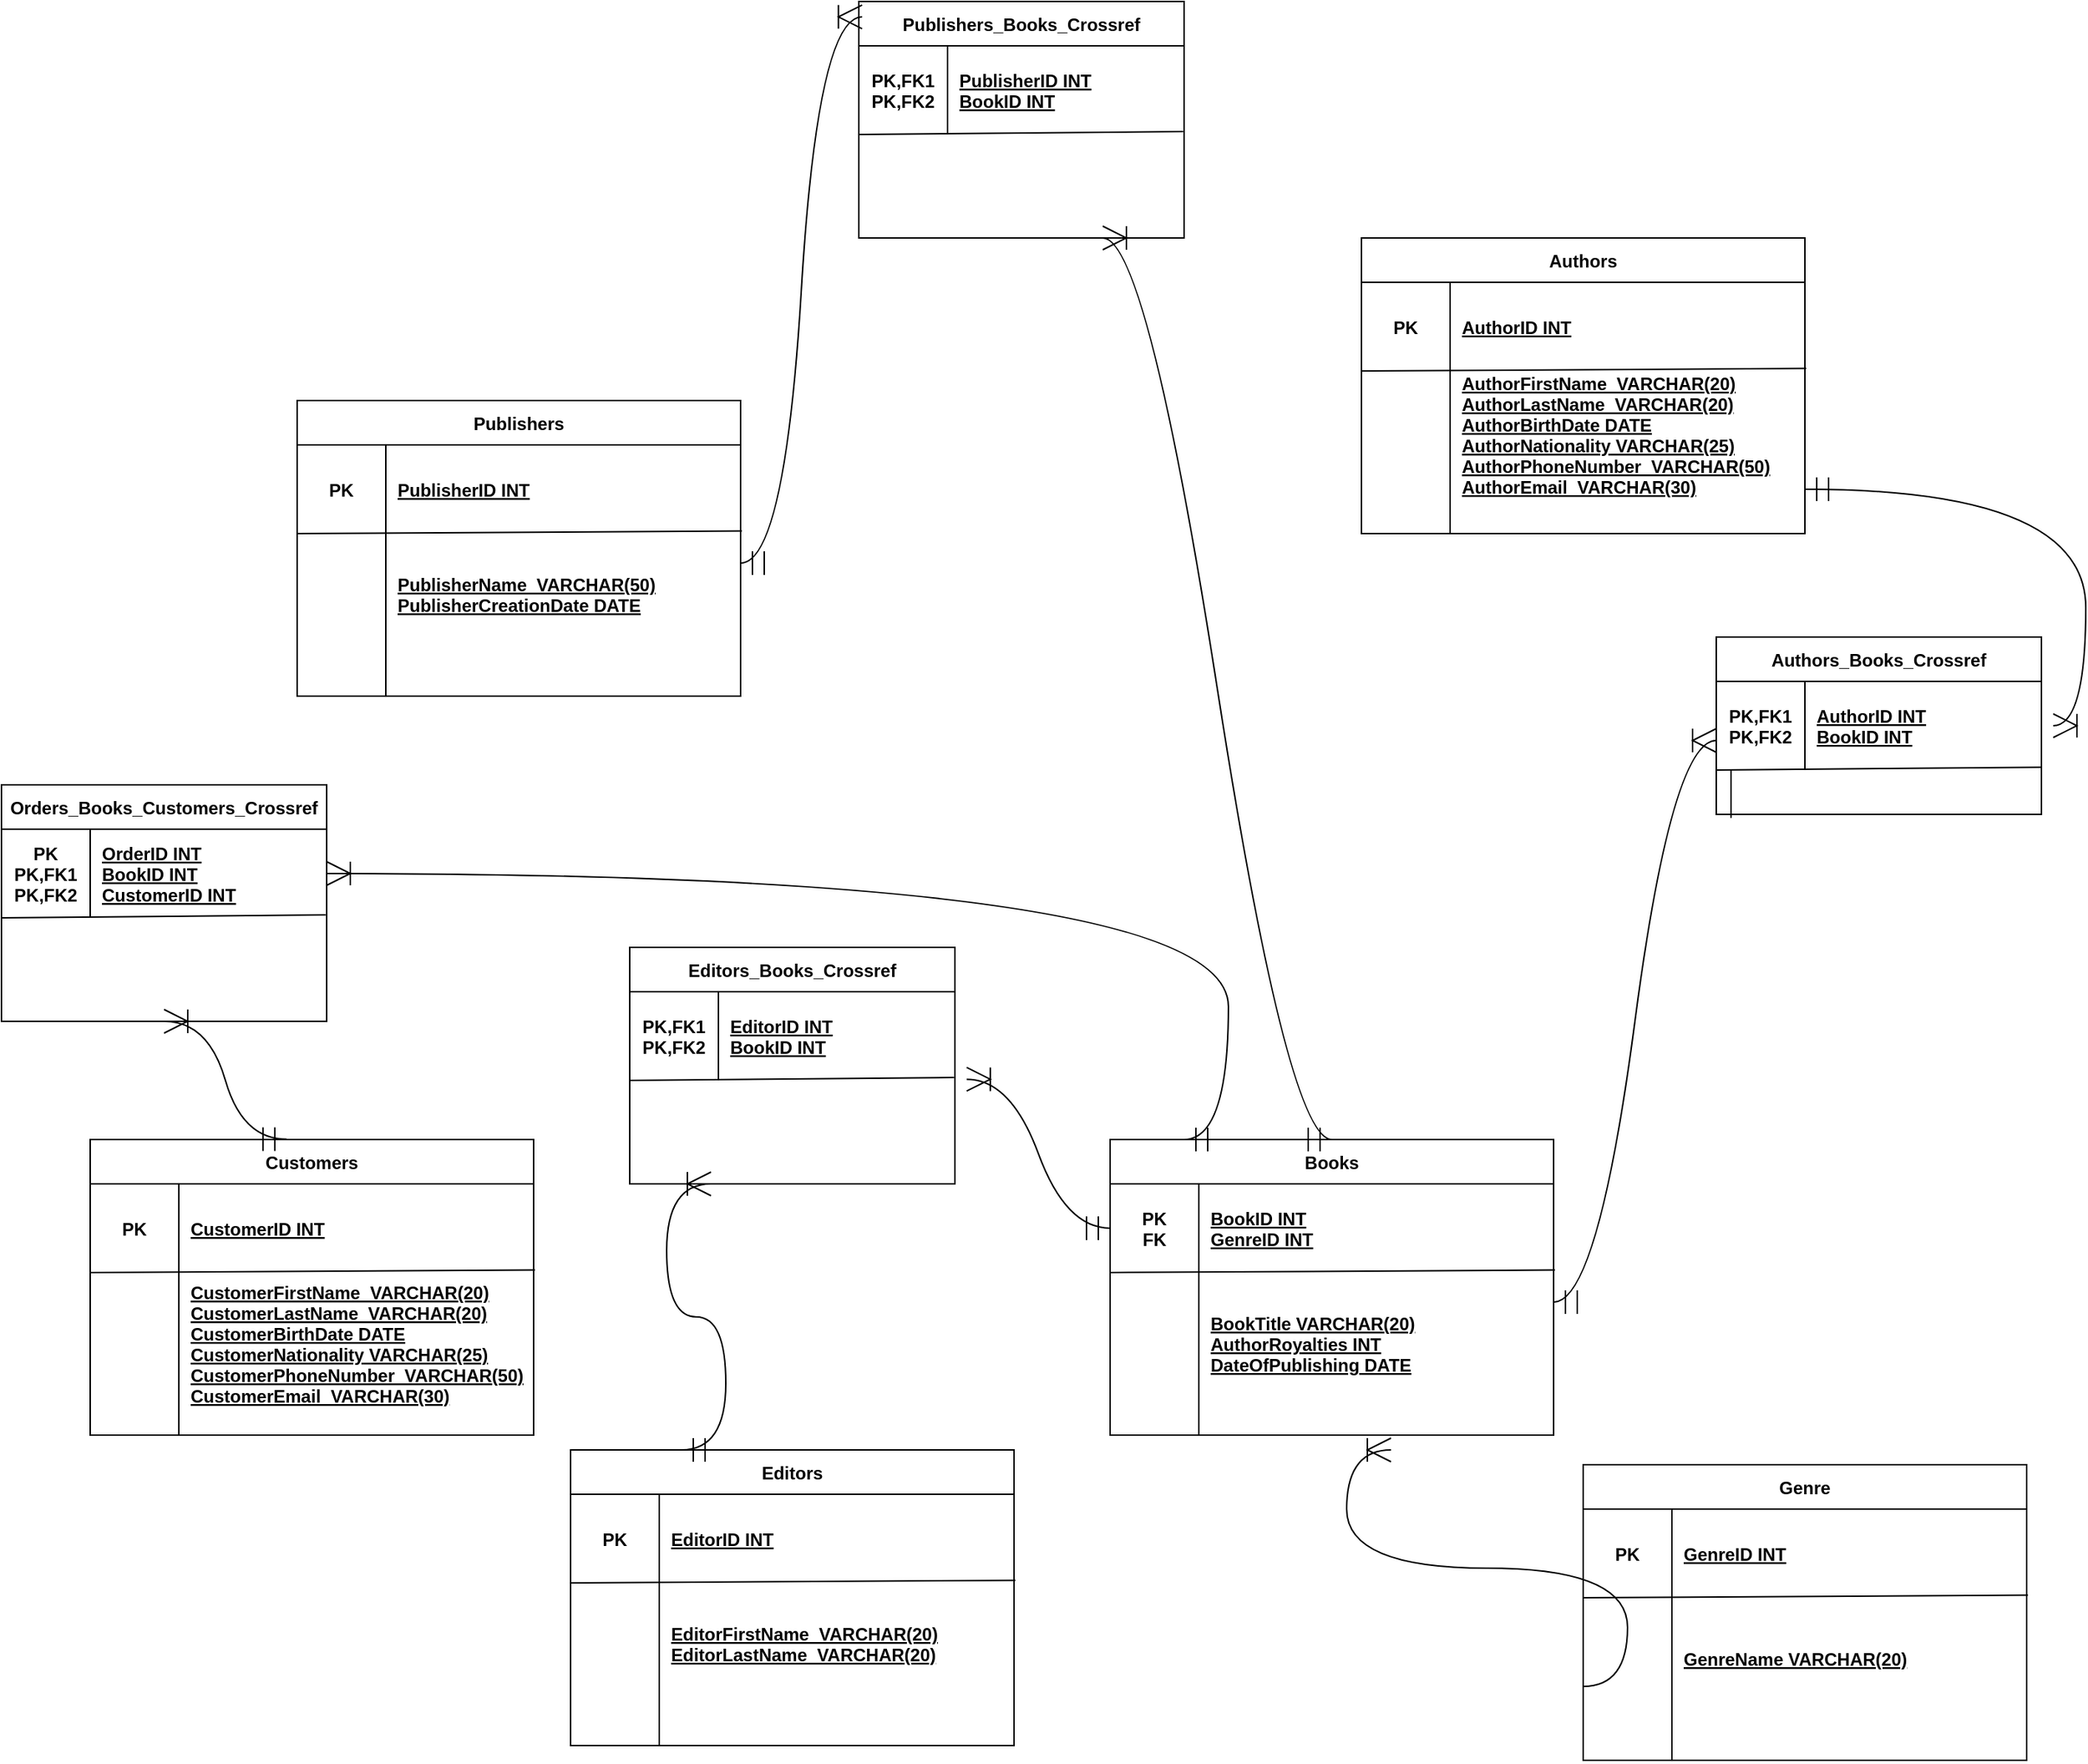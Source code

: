 <mxfile version="16.6.5" type="device"><diagram id="R2lEEEUBdFMjLlhIrx00" name="Page-1"><mxGraphModel dx="4261" dy="3527" grid="1" gridSize="10" guides="1" tooltips="1" connect="1" arrows="1" fold="1" page="1" pageScale="1" pageWidth="850" pageHeight="1100" math="0" shadow="0" extFonts="Permanent Marker^https://fonts.googleapis.com/css?family=Permanent+Marker"><root><mxCell id="0"/><mxCell id="1" parent="0"/><mxCell id="rNgNOuuH2XSF2siaBSxz-33" value="Orders_Books_Customers_Crossref" style="shape=table;startSize=30;container=1;collapsible=1;childLayout=tableLayout;fixedRows=1;rowLines=0;fontStyle=1;align=center;resizeLast=1;hachureGap=4;" vertex="1" parent="1"><mxGeometry x="40" y="220" width="220" height="160.0" as="geometry"/></mxCell><mxCell id="rNgNOuuH2XSF2siaBSxz-34" value="" style="shape=tableRow;horizontal=0;startSize=0;swimlaneHead=0;swimlaneBody=0;fillColor=none;collapsible=0;dropTarget=0;points=[[0,0.5],[1,0.5]];portConstraint=eastwest;top=0;left=0;right=0;bottom=0;hachureGap=4;" vertex="1" parent="rNgNOuuH2XSF2siaBSxz-33"><mxGeometry y="30" width="220" height="60" as="geometry"/></mxCell><mxCell id="rNgNOuuH2XSF2siaBSxz-35" value="PK&#10;PK,FK1&#10;PK,FK2" style="shape=partialRectangle;connectable=0;fillColor=none;top=0;left=0;bottom=0;right=0;fontStyle=1;overflow=hidden;hachureGap=4;" vertex="1" parent="rNgNOuuH2XSF2siaBSxz-34"><mxGeometry width="60" height="60" as="geometry"><mxRectangle width="60" height="60" as="alternateBounds"/></mxGeometry></mxCell><mxCell id="rNgNOuuH2XSF2siaBSxz-36" value="OrderID INT&#10;BookID INT&#10;CustomerID INT" style="shape=partialRectangle;connectable=0;fillColor=none;top=0;left=0;bottom=0;right=0;align=left;spacingLeft=6;fontStyle=5;overflow=hidden;hachureGap=4;" vertex="1" parent="rNgNOuuH2XSF2siaBSxz-34"><mxGeometry x="60" width="160" height="60" as="geometry"><mxRectangle width="160" height="60" as="alternateBounds"/></mxGeometry></mxCell><mxCell id="rNgNOuuH2XSF2siaBSxz-49" value="" style="endArrow=none;html=1;rounded=0;startSize=14;endSize=14;sourcePerimeterSpacing=8;targetPerimeterSpacing=8;curved=1;entryX=0.997;entryY=-0.05;entryDx=0;entryDy=0;entryPerimeter=0;exitX=0;exitY=0;exitDx=0;exitDy=0;exitPerimeter=0;" edge="1" parent="rNgNOuuH2XSF2siaBSxz-33"><mxGeometry relative="1" as="geometry"><mxPoint y="90" as="sourcePoint"/><mxPoint x="219.34" y="88" as="targetPoint"/></mxGeometry></mxCell><mxCell id="rNgNOuuH2XSF2siaBSxz-50" value="Customers" style="shape=table;startSize=30;container=1;collapsible=1;childLayout=tableLayout;fixedRows=1;rowLines=0;fontStyle=1;align=center;resizeLast=1;hachureGap=4;" vertex="1" parent="1"><mxGeometry x="100" y="460" width="300" height="200" as="geometry"/></mxCell><mxCell id="rNgNOuuH2XSF2siaBSxz-51" value="" style="shape=tableRow;horizontal=0;startSize=0;swimlaneHead=0;swimlaneBody=0;fillColor=none;collapsible=0;dropTarget=0;points=[[0,0.5],[1,0.5]];portConstraint=eastwest;top=0;left=0;right=0;bottom=0;hachureGap=4;" vertex="1" parent="rNgNOuuH2XSF2siaBSxz-50"><mxGeometry y="30" width="300" height="60" as="geometry"/></mxCell><mxCell id="rNgNOuuH2XSF2siaBSxz-52" value="PK" style="shape=partialRectangle;connectable=0;fillColor=none;top=0;left=0;bottom=0;right=0;fontStyle=1;overflow=hidden;hachureGap=4;" vertex="1" parent="rNgNOuuH2XSF2siaBSxz-51"><mxGeometry width="60" height="60" as="geometry"><mxRectangle width="60" height="60" as="alternateBounds"/></mxGeometry></mxCell><mxCell id="rNgNOuuH2XSF2siaBSxz-53" value="CustomerID INT" style="shape=partialRectangle;connectable=0;fillColor=none;top=0;left=0;bottom=0;right=0;align=left;spacingLeft=6;fontStyle=5;overflow=hidden;hachureGap=4;" vertex="1" parent="rNgNOuuH2XSF2siaBSxz-51"><mxGeometry x="60" width="240" height="60" as="geometry"><mxRectangle width="240" height="60" as="alternateBounds"/></mxGeometry></mxCell><mxCell id="rNgNOuuH2XSF2siaBSxz-54" value="" style="endArrow=none;html=1;rounded=0;startSize=14;endSize=14;sourcePerimeterSpacing=8;targetPerimeterSpacing=8;curved=1;entryX=1.003;entryY=0.971;entryDx=0;entryDy=0;entryPerimeter=0;exitX=0;exitY=0;exitDx=0;exitDy=0;exitPerimeter=0;" edge="1" parent="rNgNOuuH2XSF2siaBSxz-50" target="rNgNOuuH2XSF2siaBSxz-51"><mxGeometry relative="1" as="geometry"><mxPoint y="90" as="sourcePoint"/><mxPoint x="219.34" y="88" as="targetPoint"/></mxGeometry></mxCell><mxCell id="rNgNOuuH2XSF2siaBSxz-56" value="CustomerFirstName  VARCHAR(20)&#10;CustomerLastName  VARCHAR(20)&#10;CustomerBirthDate DATE&#10;CustomerNationality VARCHAR(25)&#10;CustomerPhoneNumber  VARCHAR(50)&#10;CustomerEmail  VARCHAR(30)&#10;" style="shape=partialRectangle;connectable=0;fillColor=none;top=0;left=0;bottom=0;right=0;align=left;spacingLeft=6;fontStyle=5;overflow=hidden;hachureGap=4;" vertex="1" parent="1"><mxGeometry x="160" y="550" width="240" height="110" as="geometry"><mxRectangle width="160" height="60" as="alternateBounds"/></mxGeometry></mxCell><mxCell id="rNgNOuuH2XSF2siaBSxz-57" value="" style="endArrow=none;html=1;rounded=0;startSize=14;endSize=14;sourcePerimeterSpacing=8;targetPerimeterSpacing=8;curved=1;" edge="1" parent="1"><mxGeometry relative="1" as="geometry"><mxPoint x="160" y="550" as="sourcePoint"/><mxPoint x="160" y="660" as="targetPoint"/></mxGeometry></mxCell><mxCell id="rNgNOuuH2XSF2siaBSxz-64" value="Editors" style="shape=table;startSize=30;container=1;collapsible=1;childLayout=tableLayout;fixedRows=1;rowLines=0;fontStyle=1;align=center;resizeLast=1;hachureGap=4;" vertex="1" parent="1"><mxGeometry x="425" y="670" width="300" height="200" as="geometry"/></mxCell><mxCell id="rNgNOuuH2XSF2siaBSxz-65" value="" style="shape=tableRow;horizontal=0;startSize=0;swimlaneHead=0;swimlaneBody=0;fillColor=none;collapsible=0;dropTarget=0;points=[[0,0.5],[1,0.5]];portConstraint=eastwest;top=0;left=0;right=0;bottom=0;hachureGap=4;" vertex="1" parent="rNgNOuuH2XSF2siaBSxz-64"><mxGeometry y="30" width="300" height="60" as="geometry"/></mxCell><mxCell id="rNgNOuuH2XSF2siaBSxz-66" value="PK" style="shape=partialRectangle;connectable=0;fillColor=none;top=0;left=0;bottom=0;right=0;fontStyle=1;overflow=hidden;hachureGap=4;" vertex="1" parent="rNgNOuuH2XSF2siaBSxz-65"><mxGeometry width="60" height="60" as="geometry"><mxRectangle width="60" height="60" as="alternateBounds"/></mxGeometry></mxCell><mxCell id="rNgNOuuH2XSF2siaBSxz-67" value="EditorID INT" style="shape=partialRectangle;connectable=0;fillColor=none;top=0;left=0;bottom=0;right=0;align=left;spacingLeft=6;fontStyle=5;overflow=hidden;hachureGap=4;" vertex="1" parent="rNgNOuuH2XSF2siaBSxz-65"><mxGeometry x="60" width="240" height="60" as="geometry"><mxRectangle width="240" height="60" as="alternateBounds"/></mxGeometry></mxCell><mxCell id="rNgNOuuH2XSF2siaBSxz-68" value="" style="endArrow=none;html=1;rounded=0;startSize=14;endSize=14;sourcePerimeterSpacing=8;targetPerimeterSpacing=8;curved=1;entryX=1.003;entryY=0.971;entryDx=0;entryDy=0;entryPerimeter=0;exitX=0;exitY=0;exitDx=0;exitDy=0;exitPerimeter=0;" edge="1" parent="rNgNOuuH2XSF2siaBSxz-64" target="rNgNOuuH2XSF2siaBSxz-65"><mxGeometry relative="1" as="geometry"><mxPoint y="90" as="sourcePoint"/><mxPoint x="219.34" y="88" as="targetPoint"/></mxGeometry></mxCell><mxCell id="rNgNOuuH2XSF2siaBSxz-69" value="EditorFirstName  VARCHAR(20)&#10;EditorLastName  VARCHAR(20)&#10;&#10;" style="shape=partialRectangle;connectable=0;fillColor=none;top=0;left=0;bottom=0;right=0;align=left;spacingLeft=6;fontStyle=5;overflow=hidden;hachureGap=4;" vertex="1" parent="1"><mxGeometry x="485" y="760" width="240" height="110" as="geometry"><mxRectangle width="160" height="60" as="alternateBounds"/></mxGeometry></mxCell><mxCell id="rNgNOuuH2XSF2siaBSxz-70" value="" style="endArrow=none;html=1;rounded=0;startSize=14;endSize=14;sourcePerimeterSpacing=8;targetPerimeterSpacing=8;curved=1;" edge="1" parent="1"><mxGeometry relative="1" as="geometry"><mxPoint x="485" y="760" as="sourcePoint"/><mxPoint x="485" y="870" as="targetPoint"/></mxGeometry></mxCell><mxCell id="rNgNOuuH2XSF2siaBSxz-85" value="Editors_Books_Crossref" style="shape=table;startSize=30;container=1;collapsible=1;childLayout=tableLayout;fixedRows=1;rowLines=0;fontStyle=1;align=center;resizeLast=1;hachureGap=4;" vertex="1" parent="1"><mxGeometry x="465" y="330" width="220" height="160.0" as="geometry"/></mxCell><mxCell id="rNgNOuuH2XSF2siaBSxz-86" value="" style="shape=tableRow;horizontal=0;startSize=0;swimlaneHead=0;swimlaneBody=0;fillColor=none;collapsible=0;dropTarget=0;points=[[0,0.5],[1,0.5]];portConstraint=eastwest;top=0;left=0;right=0;bottom=0;hachureGap=4;" vertex="1" parent="rNgNOuuH2XSF2siaBSxz-85"><mxGeometry y="30" width="220" height="60" as="geometry"/></mxCell><mxCell id="rNgNOuuH2XSF2siaBSxz-87" value="PK,FK1&#10;PK,FK2" style="shape=partialRectangle;connectable=0;fillColor=none;top=0;left=0;bottom=0;right=0;fontStyle=1;overflow=hidden;hachureGap=4;" vertex="1" parent="rNgNOuuH2XSF2siaBSxz-86"><mxGeometry width="60" height="60" as="geometry"><mxRectangle width="60" height="60" as="alternateBounds"/></mxGeometry></mxCell><mxCell id="rNgNOuuH2XSF2siaBSxz-88" value="EditorID INT&#10;BookID INT" style="shape=partialRectangle;connectable=0;fillColor=none;top=0;left=0;bottom=0;right=0;align=left;spacingLeft=6;fontStyle=5;overflow=hidden;hachureGap=4;" vertex="1" parent="rNgNOuuH2XSF2siaBSxz-86"><mxGeometry x="60" width="160" height="60" as="geometry"><mxRectangle width="160" height="60" as="alternateBounds"/></mxGeometry></mxCell><mxCell id="rNgNOuuH2XSF2siaBSxz-89" value="" style="endArrow=none;html=1;rounded=0;startSize=14;endSize=14;sourcePerimeterSpacing=8;targetPerimeterSpacing=8;curved=1;entryX=0.997;entryY=-0.05;entryDx=0;entryDy=0;entryPerimeter=0;exitX=0;exitY=0;exitDx=0;exitDy=0;exitPerimeter=0;" edge="1" parent="rNgNOuuH2XSF2siaBSxz-85"><mxGeometry relative="1" as="geometry"><mxPoint y="90" as="sourcePoint"/><mxPoint x="219.34" y="88" as="targetPoint"/></mxGeometry></mxCell><mxCell id="rNgNOuuH2XSF2siaBSxz-90" value="Publishers" style="shape=table;startSize=30;container=1;collapsible=1;childLayout=tableLayout;fixedRows=1;rowLines=0;fontStyle=1;align=center;resizeLast=1;hachureGap=4;" vertex="1" parent="1"><mxGeometry x="240" y="-40" width="300" height="200" as="geometry"/></mxCell><mxCell id="rNgNOuuH2XSF2siaBSxz-91" value="" style="shape=tableRow;horizontal=0;startSize=0;swimlaneHead=0;swimlaneBody=0;fillColor=none;collapsible=0;dropTarget=0;points=[[0,0.5],[1,0.5]];portConstraint=eastwest;top=0;left=0;right=0;bottom=0;hachureGap=4;" vertex="1" parent="rNgNOuuH2XSF2siaBSxz-90"><mxGeometry y="30" width="300" height="60" as="geometry"/></mxCell><mxCell id="rNgNOuuH2XSF2siaBSxz-92" value="PK" style="shape=partialRectangle;connectable=0;fillColor=none;top=0;left=0;bottom=0;right=0;fontStyle=1;overflow=hidden;hachureGap=4;" vertex="1" parent="rNgNOuuH2XSF2siaBSxz-91"><mxGeometry width="60" height="60" as="geometry"><mxRectangle width="60" height="60" as="alternateBounds"/></mxGeometry></mxCell><mxCell id="rNgNOuuH2XSF2siaBSxz-93" value="PublisherID INT" style="shape=partialRectangle;connectable=0;fillColor=none;top=0;left=0;bottom=0;right=0;align=left;spacingLeft=6;fontStyle=5;overflow=hidden;hachureGap=4;" vertex="1" parent="rNgNOuuH2XSF2siaBSxz-91"><mxGeometry x="60" width="240" height="60" as="geometry"><mxRectangle width="240" height="60" as="alternateBounds"/></mxGeometry></mxCell><mxCell id="rNgNOuuH2XSF2siaBSxz-94" value="" style="endArrow=none;html=1;rounded=0;startSize=14;endSize=14;sourcePerimeterSpacing=8;targetPerimeterSpacing=8;curved=1;entryX=1.003;entryY=0.971;entryDx=0;entryDy=0;entryPerimeter=0;exitX=0;exitY=0;exitDx=0;exitDy=0;exitPerimeter=0;" edge="1" parent="rNgNOuuH2XSF2siaBSxz-90" target="rNgNOuuH2XSF2siaBSxz-91"><mxGeometry relative="1" as="geometry"><mxPoint y="90" as="sourcePoint"/><mxPoint x="219.34" y="88" as="targetPoint"/></mxGeometry></mxCell><mxCell id="rNgNOuuH2XSF2siaBSxz-95" value="PublisherName  VARCHAR(50)&#10;PublisherCreationDate DATE&#10;&#10;" style="shape=partialRectangle;connectable=0;fillColor=none;top=0;left=0;bottom=0;right=0;align=left;spacingLeft=6;fontStyle=5;overflow=hidden;hachureGap=4;" vertex="1" parent="1"><mxGeometry x="300" y="50" width="240" height="110" as="geometry"><mxRectangle width="160" height="60" as="alternateBounds"/></mxGeometry></mxCell><mxCell id="rNgNOuuH2XSF2siaBSxz-96" value="" style="endArrow=none;html=1;rounded=0;startSize=14;endSize=14;sourcePerimeterSpacing=8;targetPerimeterSpacing=8;curved=1;" edge="1" parent="1"><mxGeometry relative="1" as="geometry"><mxPoint x="300" y="50" as="sourcePoint"/><mxPoint x="300" y="160" as="targetPoint"/></mxGeometry></mxCell><mxCell id="rNgNOuuH2XSF2siaBSxz-97" value="Publishers_Books_Crossref" style="shape=table;startSize=30;container=1;collapsible=1;childLayout=tableLayout;fixedRows=1;rowLines=0;fontStyle=1;align=center;resizeLast=1;hachureGap=4;" vertex="1" parent="1"><mxGeometry x="620" y="-310" width="220" height="160.0" as="geometry"/></mxCell><mxCell id="rNgNOuuH2XSF2siaBSxz-98" value="" style="shape=tableRow;horizontal=0;startSize=0;swimlaneHead=0;swimlaneBody=0;fillColor=none;collapsible=0;dropTarget=0;points=[[0,0.5],[1,0.5]];portConstraint=eastwest;top=0;left=0;right=0;bottom=0;hachureGap=4;" vertex="1" parent="rNgNOuuH2XSF2siaBSxz-97"><mxGeometry y="30" width="220" height="60" as="geometry"/></mxCell><mxCell id="rNgNOuuH2XSF2siaBSxz-99" value="PK,FK1&#10;PK,FK2" style="shape=partialRectangle;connectable=0;fillColor=none;top=0;left=0;bottom=0;right=0;fontStyle=1;overflow=hidden;hachureGap=4;" vertex="1" parent="rNgNOuuH2XSF2siaBSxz-98"><mxGeometry width="60" height="60" as="geometry"><mxRectangle width="60" height="60" as="alternateBounds"/></mxGeometry></mxCell><mxCell id="rNgNOuuH2XSF2siaBSxz-100" value="PublisherID INT&#10;BookID INT" style="shape=partialRectangle;connectable=0;fillColor=none;top=0;left=0;bottom=0;right=0;align=left;spacingLeft=6;fontStyle=5;overflow=hidden;hachureGap=4;" vertex="1" parent="rNgNOuuH2XSF2siaBSxz-98"><mxGeometry x="60" width="160" height="60" as="geometry"><mxRectangle width="160" height="60" as="alternateBounds"/></mxGeometry></mxCell><mxCell id="rNgNOuuH2XSF2siaBSxz-101" value="" style="endArrow=none;html=1;rounded=0;startSize=14;endSize=14;sourcePerimeterSpacing=8;targetPerimeterSpacing=8;curved=1;entryX=0.997;entryY=-0.05;entryDx=0;entryDy=0;entryPerimeter=0;exitX=0;exitY=0;exitDx=0;exitDy=0;exitPerimeter=0;" edge="1" parent="rNgNOuuH2XSF2siaBSxz-97"><mxGeometry relative="1" as="geometry"><mxPoint y="90" as="sourcePoint"/><mxPoint x="219.34" y="88" as="targetPoint"/></mxGeometry></mxCell><mxCell id="rNgNOuuH2XSF2siaBSxz-102" value="Books" style="shape=table;startSize=30;container=1;collapsible=1;childLayout=tableLayout;fixedRows=1;rowLines=0;fontStyle=1;align=center;resizeLast=1;hachureGap=4;" vertex="1" parent="1"><mxGeometry x="790" y="460" width="300" height="200" as="geometry"/></mxCell><mxCell id="rNgNOuuH2XSF2siaBSxz-103" value="" style="shape=tableRow;horizontal=0;startSize=0;swimlaneHead=0;swimlaneBody=0;fillColor=none;collapsible=0;dropTarget=0;points=[[0,0.5],[1,0.5]];portConstraint=eastwest;top=0;left=0;right=0;bottom=0;hachureGap=4;" vertex="1" parent="rNgNOuuH2XSF2siaBSxz-102"><mxGeometry y="30" width="300" height="60" as="geometry"/></mxCell><mxCell id="rNgNOuuH2XSF2siaBSxz-104" value="PK&#10;FK" style="shape=partialRectangle;connectable=0;fillColor=none;top=0;left=0;bottom=0;right=0;fontStyle=1;overflow=hidden;hachureGap=4;" vertex="1" parent="rNgNOuuH2XSF2siaBSxz-103"><mxGeometry width="60" height="60" as="geometry"><mxRectangle width="60" height="60" as="alternateBounds"/></mxGeometry></mxCell><mxCell id="rNgNOuuH2XSF2siaBSxz-105" value="BookID INT&#10;GenreID INT" style="shape=partialRectangle;connectable=0;fillColor=none;top=0;left=0;bottom=0;right=0;align=left;spacingLeft=6;fontStyle=5;overflow=hidden;hachureGap=4;" vertex="1" parent="rNgNOuuH2XSF2siaBSxz-103"><mxGeometry x="60" width="240" height="60" as="geometry"><mxRectangle width="240" height="60" as="alternateBounds"/></mxGeometry></mxCell><mxCell id="rNgNOuuH2XSF2siaBSxz-106" value="" style="endArrow=none;html=1;rounded=0;startSize=14;endSize=14;sourcePerimeterSpacing=8;targetPerimeterSpacing=8;curved=1;entryX=1.003;entryY=0.971;entryDx=0;entryDy=0;entryPerimeter=0;exitX=0;exitY=0;exitDx=0;exitDy=0;exitPerimeter=0;" edge="1" parent="rNgNOuuH2XSF2siaBSxz-102" target="rNgNOuuH2XSF2siaBSxz-103"><mxGeometry relative="1" as="geometry"><mxPoint y="90" as="sourcePoint"/><mxPoint x="219.34" y="88" as="targetPoint"/></mxGeometry></mxCell><mxCell id="rNgNOuuH2XSF2siaBSxz-107" value="BookTitle VARCHAR(20)&#10;AuthorRoyalties INT&#10;DateOfPublishing DATE&#10;" style="shape=partialRectangle;connectable=0;fillColor=none;top=0;left=0;bottom=0;right=0;align=left;spacingLeft=6;fontStyle=5;overflow=hidden;hachureGap=4;" vertex="1" parent="1"><mxGeometry x="850" y="550" width="240" height="110" as="geometry"><mxRectangle width="160" height="60" as="alternateBounds"/></mxGeometry></mxCell><mxCell id="rNgNOuuH2XSF2siaBSxz-108" value="" style="endArrow=none;html=1;rounded=0;startSize=14;endSize=14;sourcePerimeterSpacing=8;targetPerimeterSpacing=8;curved=1;" edge="1" parent="1"><mxGeometry relative="1" as="geometry"><mxPoint x="850" y="550.0" as="sourcePoint"/><mxPoint x="850" y="660" as="targetPoint"/></mxGeometry></mxCell><mxCell id="rNgNOuuH2XSF2siaBSxz-109" value="Genre" style="shape=table;startSize=30;container=1;collapsible=1;childLayout=tableLayout;fixedRows=1;rowLines=0;fontStyle=1;align=center;resizeLast=1;hachureGap=4;" vertex="1" parent="1"><mxGeometry x="1110" y="680" width="300" height="200" as="geometry"/></mxCell><mxCell id="rNgNOuuH2XSF2siaBSxz-110" value="" style="shape=tableRow;horizontal=0;startSize=0;swimlaneHead=0;swimlaneBody=0;fillColor=none;collapsible=0;dropTarget=0;points=[[0,0.5],[1,0.5]];portConstraint=eastwest;top=0;left=0;right=0;bottom=0;hachureGap=4;" vertex="1" parent="rNgNOuuH2XSF2siaBSxz-109"><mxGeometry y="30" width="300" height="60" as="geometry"/></mxCell><mxCell id="rNgNOuuH2XSF2siaBSxz-111" value="PK" style="shape=partialRectangle;connectable=0;fillColor=none;top=0;left=0;bottom=0;right=0;fontStyle=1;overflow=hidden;hachureGap=4;" vertex="1" parent="rNgNOuuH2XSF2siaBSxz-110"><mxGeometry width="60" height="60" as="geometry"><mxRectangle width="60" height="60" as="alternateBounds"/></mxGeometry></mxCell><mxCell id="rNgNOuuH2XSF2siaBSxz-112" value="GenreID INT" style="shape=partialRectangle;connectable=0;fillColor=none;top=0;left=0;bottom=0;right=0;align=left;spacingLeft=6;fontStyle=5;overflow=hidden;hachureGap=4;" vertex="1" parent="rNgNOuuH2XSF2siaBSxz-110"><mxGeometry x="60" width="240" height="60" as="geometry"><mxRectangle width="240" height="60" as="alternateBounds"/></mxGeometry></mxCell><mxCell id="rNgNOuuH2XSF2siaBSxz-113" value="" style="endArrow=none;html=1;rounded=0;startSize=14;endSize=14;sourcePerimeterSpacing=8;targetPerimeterSpacing=8;curved=1;entryX=1.003;entryY=0.971;entryDx=0;entryDy=0;entryPerimeter=0;exitX=0;exitY=0;exitDx=0;exitDy=0;exitPerimeter=0;" edge="1" parent="rNgNOuuH2XSF2siaBSxz-109" target="rNgNOuuH2XSF2siaBSxz-110"><mxGeometry relative="1" as="geometry"><mxPoint y="90" as="sourcePoint"/><mxPoint x="219.34" y="88" as="targetPoint"/></mxGeometry></mxCell><mxCell id="rNgNOuuH2XSF2siaBSxz-114" value="GenreName VARCHAR(20)&#10;&#10;" style="shape=partialRectangle;connectable=0;fillColor=none;top=0;left=0;bottom=0;right=0;align=left;spacingLeft=6;fontStyle=5;overflow=hidden;hachureGap=4;" vertex="1" parent="1"><mxGeometry x="1170" y="770" width="240" height="110" as="geometry"><mxRectangle width="160" height="60" as="alternateBounds"/></mxGeometry></mxCell><mxCell id="rNgNOuuH2XSF2siaBSxz-115" value="" style="endArrow=none;html=1;rounded=0;startSize=14;endSize=14;sourcePerimeterSpacing=8;targetPerimeterSpacing=8;curved=1;" edge="1" parent="1"><mxGeometry relative="1" as="geometry"><mxPoint x="1170" y="770.0" as="sourcePoint"/><mxPoint x="1170" y="880" as="targetPoint"/></mxGeometry></mxCell><mxCell id="rNgNOuuH2XSF2siaBSxz-116" value="Authors_Books_Crossref" style="shape=table;startSize=30;container=1;collapsible=1;childLayout=tableLayout;fixedRows=1;rowLines=0;fontStyle=1;align=center;resizeLast=1;hachureGap=4;" vertex="1" parent="1"><mxGeometry x="1200" y="120" width="220" height="120" as="geometry"/></mxCell><mxCell id="rNgNOuuH2XSF2siaBSxz-117" value="" style="shape=tableRow;horizontal=0;startSize=0;swimlaneHead=0;swimlaneBody=0;fillColor=none;collapsible=0;dropTarget=0;points=[[0,0.5],[1,0.5]];portConstraint=eastwest;top=0;left=0;right=0;bottom=0;hachureGap=4;" vertex="1" parent="rNgNOuuH2XSF2siaBSxz-116"><mxGeometry y="30" width="220" height="60" as="geometry"/></mxCell><mxCell id="rNgNOuuH2XSF2siaBSxz-118" value="PK,FK1&#10;PK,FK2" style="shape=partialRectangle;connectable=0;fillColor=none;top=0;left=0;bottom=0;right=0;fontStyle=1;overflow=hidden;hachureGap=4;" vertex="1" parent="rNgNOuuH2XSF2siaBSxz-117"><mxGeometry width="60" height="60" as="geometry"><mxRectangle width="60" height="60" as="alternateBounds"/></mxGeometry></mxCell><mxCell id="rNgNOuuH2XSF2siaBSxz-119" value="AuthorID INT&#10;BookID INT" style="shape=partialRectangle;connectable=0;fillColor=none;top=0;left=0;bottom=0;right=0;align=left;spacingLeft=6;fontStyle=5;overflow=hidden;hachureGap=4;" vertex="1" parent="rNgNOuuH2XSF2siaBSxz-117"><mxGeometry x="60" width="160" height="60" as="geometry"><mxRectangle width="160" height="60" as="alternateBounds"/></mxGeometry></mxCell><mxCell id="rNgNOuuH2XSF2siaBSxz-120" value="" style="endArrow=none;html=1;rounded=0;startSize=14;endSize=14;sourcePerimeterSpacing=8;targetPerimeterSpacing=8;curved=1;entryX=1;entryY=0.968;entryDx=0;entryDy=0;entryPerimeter=0;exitX=0;exitY=0;exitDx=0;exitDy=0;exitPerimeter=0;" edge="1" parent="rNgNOuuH2XSF2siaBSxz-116" target="rNgNOuuH2XSF2siaBSxz-117"><mxGeometry relative="1" as="geometry"><mxPoint y="90" as="sourcePoint"/><mxPoint x="219.34" y="88" as="targetPoint"/></mxGeometry></mxCell><mxCell id="rNgNOuuH2XSF2siaBSxz-121" value="Authors" style="shape=table;startSize=30;container=1;collapsible=1;childLayout=tableLayout;fixedRows=1;rowLines=0;fontStyle=1;align=center;resizeLast=1;hachureGap=4;" vertex="1" parent="1"><mxGeometry x="960" y="-150" width="300" height="200" as="geometry"/></mxCell><mxCell id="rNgNOuuH2XSF2siaBSxz-122" value="" style="shape=tableRow;horizontal=0;startSize=0;swimlaneHead=0;swimlaneBody=0;fillColor=none;collapsible=0;dropTarget=0;points=[[0,0.5],[1,0.5]];portConstraint=eastwest;top=0;left=0;right=0;bottom=0;hachureGap=4;" vertex="1" parent="rNgNOuuH2XSF2siaBSxz-121"><mxGeometry y="30" width="300" height="60" as="geometry"/></mxCell><mxCell id="rNgNOuuH2XSF2siaBSxz-123" value="PK" style="shape=partialRectangle;connectable=0;fillColor=none;top=0;left=0;bottom=0;right=0;fontStyle=1;overflow=hidden;hachureGap=4;" vertex="1" parent="rNgNOuuH2XSF2siaBSxz-122"><mxGeometry width="60" height="60" as="geometry"><mxRectangle width="60" height="60" as="alternateBounds"/></mxGeometry></mxCell><mxCell id="rNgNOuuH2XSF2siaBSxz-124" value="AuthorID INT" style="shape=partialRectangle;connectable=0;fillColor=none;top=0;left=0;bottom=0;right=0;align=left;spacingLeft=6;fontStyle=5;overflow=hidden;hachureGap=4;" vertex="1" parent="rNgNOuuH2XSF2siaBSxz-122"><mxGeometry x="60" width="240" height="60" as="geometry"><mxRectangle width="240" height="60" as="alternateBounds"/></mxGeometry></mxCell><mxCell id="rNgNOuuH2XSF2siaBSxz-125" value="" style="endArrow=none;html=1;rounded=0;startSize=14;endSize=14;sourcePerimeterSpacing=8;targetPerimeterSpacing=8;curved=1;entryX=1.003;entryY=0.971;entryDx=0;entryDy=0;entryPerimeter=0;exitX=0;exitY=0;exitDx=0;exitDy=0;exitPerimeter=0;" edge="1" parent="rNgNOuuH2XSF2siaBSxz-121" target="rNgNOuuH2XSF2siaBSxz-122"><mxGeometry relative="1" as="geometry"><mxPoint y="90" as="sourcePoint"/><mxPoint x="219.34" y="88" as="targetPoint"/></mxGeometry></mxCell><mxCell id="rNgNOuuH2XSF2siaBSxz-127" value="" style="endArrow=none;html=1;rounded=0;startSize=14;endSize=14;sourcePerimeterSpacing=8;targetPerimeterSpacing=8;curved=1;" edge="1" parent="1"><mxGeometry relative="1" as="geometry"><mxPoint x="1210" y="210" as="sourcePoint"/><mxPoint x="1210" y="240" as="targetPoint"/><Array as="points"><mxPoint x="1210" y="250"/></Array></mxGeometry></mxCell><mxCell id="rNgNOuuH2XSF2siaBSxz-134" value="AuthorFirstName  VARCHAR(20)&#10;AuthorLastName  VARCHAR(20)&#10;AuthorBirthDate DATE&#10;AuthorNationality VARCHAR(25)&#10;AuthorPhoneNumber  VARCHAR(50)&#10;AuthorEmail  VARCHAR(30)&#10;&#10;" style="shape=partialRectangle;connectable=0;fillColor=none;top=0;left=0;bottom=0;right=0;align=left;spacingLeft=6;fontStyle=5;overflow=hidden;hachureGap=4;" vertex="1" parent="1"><mxGeometry x="1020" y="-60" width="220" height="110" as="geometry"><mxRectangle width="160" height="60" as="alternateBounds"/></mxGeometry></mxCell><mxCell id="rNgNOuuH2XSF2siaBSxz-135" value="" style="endArrow=none;html=1;rounded=0;startSize=14;endSize=14;sourcePerimeterSpacing=8;targetPerimeterSpacing=8;curved=1;" edge="1" parent="1"><mxGeometry relative="1" as="geometry"><mxPoint x="1020" y="-60" as="sourcePoint"/><mxPoint x="1020" y="50" as="targetPoint"/><Array as="points"/></mxGeometry></mxCell><mxCell id="rNgNOuuH2XSF2siaBSxz-136" value="" style="edgeStyle=entityRelationEdgeStyle;fontSize=12;html=1;endArrow=ERoneToMany;startArrow=ERmandOne;rounded=0;startSize=14;endSize=14;sourcePerimeterSpacing=8;targetPerimeterSpacing=8;curved=1;entryX=0.01;entryY=0.065;entryDx=0;entryDy=0;entryPerimeter=0;" edge="1" parent="1" target="rNgNOuuH2XSF2siaBSxz-97"><mxGeometry width="100" height="100" relative="1" as="geometry"><mxPoint x="540" y="70" as="sourcePoint"/><mxPoint x="540" y="-200" as="targetPoint"/></mxGeometry></mxCell><mxCell id="rNgNOuuH2XSF2siaBSxz-137" value="" style="edgeStyle=entityRelationEdgeStyle;fontSize=12;html=1;endArrow=ERoneToMany;startArrow=ERmandOne;rounded=0;startSize=14;endSize=14;sourcePerimeterSpacing=8;targetPerimeterSpacing=8;curved=1;exitX=0.5;exitY=0;exitDx=0;exitDy=0;entryX=0.75;entryY=1;entryDx=0;entryDy=0;" edge="1" parent="1" source="rNgNOuuH2XSF2siaBSxz-102" target="rNgNOuuH2XSF2siaBSxz-97"><mxGeometry width="100" height="100" relative="1" as="geometry"><mxPoint x="740" y="150" as="sourcePoint"/><mxPoint x="630" y="-210" as="targetPoint"/></mxGeometry></mxCell><mxCell id="rNgNOuuH2XSF2siaBSxz-145" value="" style="edgeStyle=entityRelationEdgeStyle;fontSize=12;html=1;endArrow=ERoneToMany;startArrow=ERmandOne;rounded=0;startSize=14;endSize=14;sourcePerimeterSpacing=8;targetPerimeterSpacing=8;curved=1;" edge="1" parent="1"><mxGeometry width="100" height="100" relative="1" as="geometry"><mxPoint x="1090" y="570" as="sourcePoint"/><mxPoint x="1200" y="190" as="targetPoint"/></mxGeometry></mxCell><mxCell id="rNgNOuuH2XSF2siaBSxz-146" value="" style="edgeStyle=entityRelationEdgeStyle;fontSize=12;html=1;endArrow=ERoneToMany;startArrow=ERmandOne;rounded=0;startSize=14;endSize=14;sourcePerimeterSpacing=8;targetPerimeterSpacing=8;curved=1;" edge="1" parent="1" target="rNgNOuuH2XSF2siaBSxz-116"><mxGeometry width="100" height="100" relative="1" as="geometry"><mxPoint x="1260" y="20" as="sourcePoint"/><mxPoint x="1370" y="55" as="targetPoint"/></mxGeometry></mxCell><mxCell id="rNgNOuuH2XSF2siaBSxz-147" value="" style="edgeStyle=entityRelationEdgeStyle;fontSize=12;html=1;endArrow=ERoneToMany;startArrow=ERmandOne;rounded=0;startSize=14;endSize=14;sourcePerimeterSpacing=8;targetPerimeterSpacing=8;curved=1;entryX=0.25;entryY=1;entryDx=0;entryDy=0;exitX=0.25;exitY=0;exitDx=0;exitDy=0;" edge="1" parent="1" source="rNgNOuuH2XSF2siaBSxz-64" target="rNgNOuuH2XSF2siaBSxz-85"><mxGeometry width="100" height="100" relative="1" as="geometry"><mxPoint x="520" y="610" as="sourcePoint"/><mxPoint x="620" y="510" as="targetPoint"/></mxGeometry></mxCell><mxCell id="rNgNOuuH2XSF2siaBSxz-148" value="" style="edgeStyle=entityRelationEdgeStyle;fontSize=12;html=1;endArrow=ERoneToMany;startArrow=ERmandOne;rounded=0;startSize=14;endSize=14;sourcePerimeterSpacing=8;targetPerimeterSpacing=8;curved=1;exitX=0;exitY=0.5;exitDx=0;exitDy=0;entryX=1.036;entryY=0.987;entryDx=0;entryDy=0;entryPerimeter=0;" edge="1" parent="1" source="rNgNOuuH2XSF2siaBSxz-103" target="rNgNOuuH2XSF2siaBSxz-86"><mxGeometry width="100" height="100" relative="1" as="geometry"><mxPoint x="650" y="580" as="sourcePoint"/><mxPoint x="750" y="480" as="targetPoint"/></mxGeometry></mxCell><mxCell id="rNgNOuuH2XSF2siaBSxz-149" value="" style="edgeStyle=entityRelationEdgeStyle;fontSize=12;html=1;endArrow=ERoneToMany;startArrow=ERmandOne;rounded=0;startSize=14;endSize=14;sourcePerimeterSpacing=8;targetPerimeterSpacing=8;curved=1;exitX=0.443;exitY=-0.001;exitDx=0;exitDy=0;exitPerimeter=0;entryX=0.5;entryY=1;entryDx=0;entryDy=0;" edge="1" parent="1" source="rNgNOuuH2XSF2siaBSxz-50" target="rNgNOuuH2XSF2siaBSxz-33"><mxGeometry width="100" height="100" relative="1" as="geometry"><mxPoint x="40" y="530" as="sourcePoint"/><mxPoint x="140" y="430" as="targetPoint"/></mxGeometry></mxCell><mxCell id="rNgNOuuH2XSF2siaBSxz-150" value="" style="edgeStyle=entityRelationEdgeStyle;fontSize=12;html=1;endArrow=ERoneToMany;startArrow=ERmandOne;rounded=0;startSize=14;endSize=14;sourcePerimeterSpacing=8;targetPerimeterSpacing=8;curved=1;entryX=1;entryY=0.5;entryDx=0;entryDy=0;" edge="1" parent="1" target="rNgNOuuH2XSF2siaBSxz-34"><mxGeometry width="100" height="100" relative="1" as="geometry"><mxPoint x="840" y="460" as="sourcePoint"/><mxPoint x="340" y="300.2" as="targetPoint"/></mxGeometry></mxCell><mxCell id="rNgNOuuH2XSF2siaBSxz-152" value="" style="edgeStyle=entityRelationEdgeStyle;fontSize=12;html=1;endArrow=ERoneToMany;rounded=0;startSize=14;endSize=14;sourcePerimeterSpacing=8;targetPerimeterSpacing=8;curved=1;exitX=0;exitY=0.75;exitDx=0;exitDy=0;" edge="1" parent="1" source="rNgNOuuH2XSF2siaBSxz-109"><mxGeometry width="100" height="100" relative="1" as="geometry"><mxPoint x="840" y="830" as="sourcePoint"/><mxPoint x="980" y="670" as="targetPoint"/></mxGeometry></mxCell></root></mxGraphModel></diagram></mxfile>